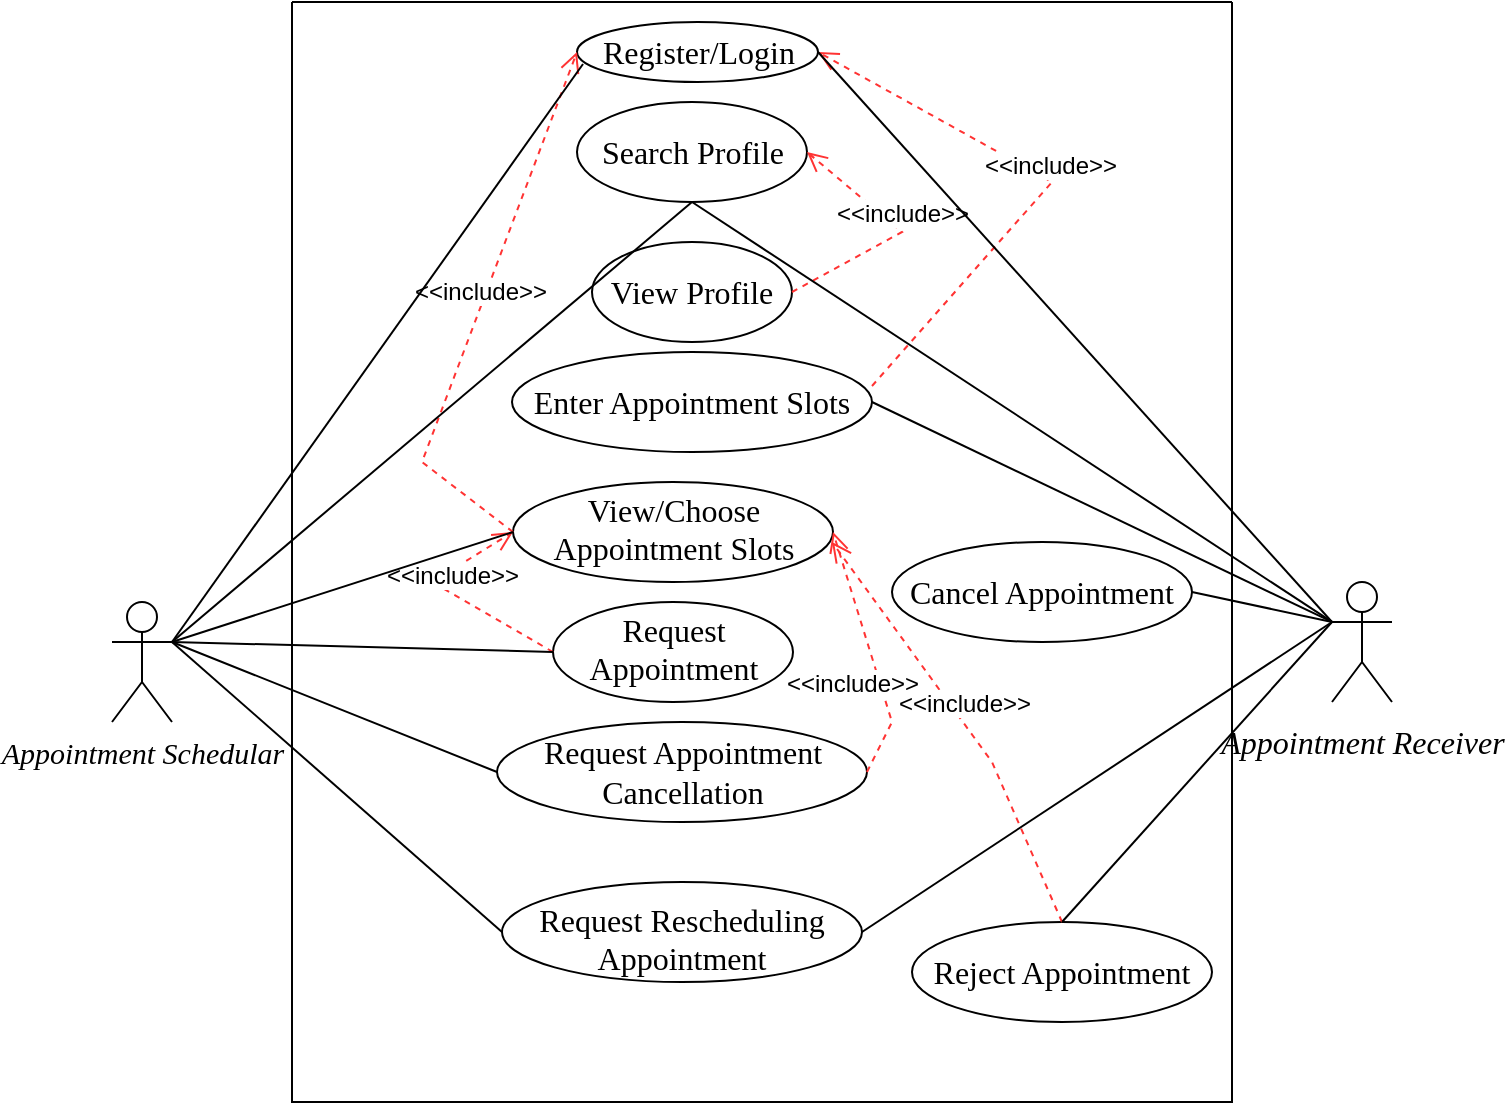 <mxfile version="20.4.0" type="github">
  <diagram id="lvOmDgzRvjtnipGTjZTB" name="Page-1">
    <mxGraphModel dx="1038" dy="564" grid="1" gridSize="10" guides="1" tooltips="1" connect="1" arrows="1" fold="1" page="1" pageScale="1" pageWidth="850" pageHeight="1100" math="0" shadow="0">
      <root>
        <mxCell id="0" />
        <mxCell id="1" parent="0" />
        <mxCell id="_REt8d7B9zjdkL0efPJs-1" value="Appointment Schedular" style="shape=umlActor;verticalLabelPosition=bottom;verticalAlign=top;outlineConnect=0;fontFamily=Times New Roman;html=1;fontSize=15;horizontal=1;fontStyle=2" parent="1" vertex="1">
          <mxGeometry x="120" y="310" width="30" height="60" as="geometry" />
        </mxCell>
        <mxCell id="_REt8d7B9zjdkL0efPJs-2" value="" style="swimlane;startSize=0;" parent="1" vertex="1">
          <mxGeometry x="210" y="10" width="470" height="550" as="geometry">
            <mxRectangle x="170" y="60" width="50" height="40" as="alternateBounds" />
          </mxGeometry>
        </mxCell>
        <mxCell id="_REt8d7B9zjdkL0efPJs-4" value="&lt;div&gt;Search Profile&lt;/div&gt;" style="ellipse;whiteSpace=wrap;html=1;fontFamily=Times New Roman;fontSize=16;" parent="_REt8d7B9zjdkL0efPJs-2" vertex="1">
          <mxGeometry x="142.5" y="50" width="115" height="50" as="geometry" />
        </mxCell>
        <mxCell id="_REt8d7B9zjdkL0efPJs-6" value="&lt;div&gt;View Profile&lt;/div&gt;" style="ellipse;whiteSpace=wrap;html=1;fontFamily=Times New Roman;fontSize=16;verticalAlign=middle;" parent="_REt8d7B9zjdkL0efPJs-2" vertex="1">
          <mxGeometry x="150" y="120" width="100" height="50" as="geometry" />
        </mxCell>
        <mxCell id="_REt8d7B9zjdkL0efPJs-7" value="Reject Appointment" style="ellipse;whiteSpace=wrap;html=1;fontFamily=Times New Roman;fontSize=16;verticalAlign=middle;" parent="_REt8d7B9zjdkL0efPJs-2" vertex="1">
          <mxGeometry x="310" y="460" width="150" height="50" as="geometry" />
        </mxCell>
        <mxCell id="_REt8d7B9zjdkL0efPJs-9" value="Request Rescheduling Appointment" style="ellipse;whiteSpace=wrap;html=1;fontFamily=Times New Roman;fontSize=16;verticalAlign=bottom;" parent="_REt8d7B9zjdkL0efPJs-2" vertex="1">
          <mxGeometry x="105" y="440" width="180" height="50" as="geometry" />
        </mxCell>
        <mxCell id="_REt8d7B9zjdkL0efPJs-10" value="Request Appointment Cancellation" style="ellipse;whiteSpace=wrap;html=1;fontFamily=Times New Roman;fontSize=16;" parent="_REt8d7B9zjdkL0efPJs-2" vertex="1">
          <mxGeometry x="102.5" y="360" width="185" height="50" as="geometry" />
        </mxCell>
        <mxCell id="_REt8d7B9zjdkL0efPJs-11" value="Enter Appointment Slots" style="ellipse;whiteSpace=wrap;html=1;fontFamily=Times New Roman;fontSize=16;verticalAlign=middle;" parent="_REt8d7B9zjdkL0efPJs-2" vertex="1">
          <mxGeometry x="110" y="175" width="180" height="50" as="geometry" />
        </mxCell>
        <mxCell id="_REt8d7B9zjdkL0efPJs-12" value="Register/Login" style="ellipse;whiteSpace=wrap;html=1;fontFamily=Times New Roman;fontSize=16;verticalAlign=middle;spacing=0;" parent="_REt8d7B9zjdkL0efPJs-2" vertex="1">
          <mxGeometry x="142.5" y="10" width="120.5" height="30" as="geometry" />
        </mxCell>
        <mxCell id="eb6TFfp-bG-CCK0Az0Hd-1" value="&amp;lt;&amp;lt;include&amp;gt;&amp;gt;" style="verticalAlign=bottom;endArrow=open;dashed=1;endSize=8;rounded=0;fontSize=12;entryX=1;entryY=0.5;entryDx=0;entryDy=0;fontColor=#000000;labelBorderColor=none;html=1;strokeColor=#FF3333;exitX=1;exitY=0.5;exitDx=0;exitDy=0;" parent="_REt8d7B9zjdkL0efPJs-2" source="_REt8d7B9zjdkL0efPJs-6" target="_REt8d7B9zjdkL0efPJs-4" edge="1">
          <mxGeometry relative="1" as="geometry">
            <mxPoint x="255" y="115" as="sourcePoint" />
            <mxPoint x="155" y="265" as="targetPoint" />
            <Array as="points">
              <mxPoint x="305" y="115" />
            </Array>
          </mxGeometry>
        </mxCell>
        <mxCell id="_REt8d7B9zjdkL0efPJs-5" value="View/Choose Appointment Slots" style="ellipse;whiteSpace=wrap;html=1;fontFamily=Times New Roman;fontSize=16;verticalAlign=top;spacing=0;" parent="_REt8d7B9zjdkL0efPJs-2" vertex="1">
          <mxGeometry x="110.5" y="240" width="160" height="50" as="geometry" />
        </mxCell>
        <mxCell id="_REt8d7B9zjdkL0efPJs-8" value="Request Appointment" style="ellipse;whiteSpace=wrap;html=1;fontFamily=Times New Roman;fontSize=16;verticalAlign=top;spacing=0;" parent="_REt8d7B9zjdkL0efPJs-2" vertex="1">
          <mxGeometry x="130.5" y="300" width="120" height="50" as="geometry" />
        </mxCell>
        <mxCell id="eb6TFfp-bG-CCK0Az0Hd-5" value="Cancel Appointment" style="ellipse;whiteSpace=wrap;html=1;fontFamily=Times New Roman;fontSize=16;verticalAlign=middle;" parent="_REt8d7B9zjdkL0efPJs-2" vertex="1">
          <mxGeometry x="300" y="270" width="150" height="50" as="geometry" />
        </mxCell>
        <mxCell id="39TF0AT_lqtiL9UudRA2-2" value="&amp;lt;&amp;lt;include&amp;gt;&amp;gt;" style="verticalAlign=bottom;endArrow=open;dashed=1;endSize=8;rounded=0;fontSize=12;entryX=1;entryY=0.5;entryDx=0;entryDy=0;fontColor=#000000;labelBorderColor=none;html=1;strokeColor=#FF3333;exitX=1;exitY=0.34;exitDx=0;exitDy=0;exitPerimeter=0;" edge="1" parent="_REt8d7B9zjdkL0efPJs-2" source="_REt8d7B9zjdkL0efPJs-11" target="_REt8d7B9zjdkL0efPJs-12">
          <mxGeometry relative="1" as="geometry">
            <mxPoint x="25" y="145" as="sourcePoint" />
            <mxPoint x="25" y="70" as="targetPoint" />
            <Array as="points">
              <mxPoint x="380" y="90" />
            </Array>
          </mxGeometry>
        </mxCell>
        <mxCell id="39TF0AT_lqtiL9UudRA2-4" value="&amp;lt;&amp;lt;include&amp;gt;&amp;gt;" style="verticalAlign=bottom;endArrow=open;dashed=1;endSize=8;rounded=0;fontSize=12;entryX=0;entryY=0.5;entryDx=0;entryDy=0;fontColor=#000000;labelBorderColor=none;html=1;strokeColor=#FF3333;exitX=0;exitY=0.5;exitDx=0;exitDy=0;" edge="1" parent="_REt8d7B9zjdkL0efPJs-2" source="_REt8d7B9zjdkL0efPJs-5" target="_REt8d7B9zjdkL0efPJs-12">
          <mxGeometry relative="1" as="geometry">
            <mxPoint x="10" y="260" as="sourcePoint" />
            <mxPoint x="13" y="190" as="targetPoint" />
            <Array as="points">
              <mxPoint x="65" y="230" />
            </Array>
          </mxGeometry>
        </mxCell>
        <mxCell id="39TF0AT_lqtiL9UudRA2-5" value="&amp;lt;&amp;lt;include&amp;gt;&amp;gt;" style="verticalAlign=bottom;endArrow=open;dashed=1;endSize=8;rounded=0;fontSize=12;entryX=0;entryY=0.5;entryDx=0;entryDy=0;fontColor=#000000;labelBorderColor=none;html=1;strokeColor=#FF3333;exitX=0;exitY=0.5;exitDx=0;exitDy=0;" edge="1" parent="_REt8d7B9zjdkL0efPJs-2" source="_REt8d7B9zjdkL0efPJs-8" target="_REt8d7B9zjdkL0efPJs-5">
          <mxGeometry relative="1" as="geometry">
            <mxPoint x="20" y="295" as="sourcePoint" />
            <mxPoint x="23" y="225" as="targetPoint" />
            <Array as="points">
              <mxPoint x="70" y="290" />
            </Array>
          </mxGeometry>
        </mxCell>
        <mxCell id="39TF0AT_lqtiL9UudRA2-6" value="&amp;lt;&amp;lt;include&amp;gt;&amp;gt;" style="verticalAlign=bottom;endArrow=open;dashed=1;endSize=8;rounded=0;fontSize=12;entryX=1;entryY=0.5;entryDx=0;entryDy=0;fontColor=#000000;labelBorderColor=none;html=1;strokeColor=#FF3333;exitX=1;exitY=0.5;exitDx=0;exitDy=0;" edge="1" parent="_REt8d7B9zjdkL0efPJs-2" source="_REt8d7B9zjdkL0efPJs-10" target="_REt8d7B9zjdkL0efPJs-5">
          <mxGeometry x="-0.318" y="16" relative="1" as="geometry">
            <mxPoint x="138" y="350" as="sourcePoint" />
            <mxPoint x="112.5" y="280" as="targetPoint" />
            <Array as="points">
              <mxPoint x="300" y="360" />
            </Array>
            <mxPoint as="offset" />
          </mxGeometry>
        </mxCell>
        <mxCell id="39TF0AT_lqtiL9UudRA2-8" value="&amp;lt;&amp;lt;include&amp;gt;&amp;gt;" style="verticalAlign=bottom;endArrow=open;dashed=1;endSize=8;rounded=0;fontSize=12;fontColor=#000000;labelBorderColor=none;html=1;strokeColor=#FF3333;exitX=0.5;exitY=0;exitDx=0;exitDy=0;" edge="1" parent="_REt8d7B9zjdkL0efPJs-2" source="_REt8d7B9zjdkL0efPJs-7">
          <mxGeometry relative="1" as="geometry">
            <mxPoint x="340" y="400" as="sourcePoint" />
            <mxPoint x="270" y="270" as="targetPoint" />
            <Array as="points">
              <mxPoint x="350" y="380" />
            </Array>
          </mxGeometry>
        </mxCell>
        <mxCell id="_REt8d7B9zjdkL0efPJs-14" value="&lt;div&gt;Appointment Receiver&lt;/div&gt;&lt;div&gt;&lt;br&gt;&lt;/div&gt;" style="shape=umlActor;verticalLabelPosition=bottom;verticalAlign=middle;html=1;fontFamily=Times New Roman;fontSize=16;horizontal=1;fontStyle=2" parent="1" vertex="1">
          <mxGeometry x="730" y="300" width="30" height="60" as="geometry" />
        </mxCell>
        <mxCell id="_REt8d7B9zjdkL0efPJs-15" value="" style="endArrow=none;html=1;rounded=0;fontFamily=Times New Roman;fontSize=15;fontColor=#FF3333;exitX=1;exitY=0.5;exitDx=0;exitDy=0;entryX=0;entryY=0.333;entryDx=0;entryDy=0;entryPerimeter=0;" parent="1" source="_REt8d7B9zjdkL0efPJs-12" target="_REt8d7B9zjdkL0efPJs-14" edge="1">
          <mxGeometry width="50" height="50" relative="1" as="geometry">
            <mxPoint x="483" y="95" as="sourcePoint" />
            <mxPoint x="620" y="350" as="targetPoint" />
          </mxGeometry>
        </mxCell>
        <mxCell id="_REt8d7B9zjdkL0efPJs-16" value="" style="endArrow=none;html=1;rounded=0;fontFamily=Times New Roman;fontSize=15;fontColor=#FF3333;entryX=1;entryY=0.333;entryDx=0;entryDy=0;entryPerimeter=0;exitX=0;exitY=0.5;exitDx=0;exitDy=0;" parent="1" source="_REt8d7B9zjdkL0efPJs-8" target="_REt8d7B9zjdkL0efPJs-1" edge="1">
          <mxGeometry width="50" height="50" relative="1" as="geometry">
            <mxPoint x="290" y="390" as="sourcePoint" />
            <mxPoint x="340" y="340" as="targetPoint" />
          </mxGeometry>
        </mxCell>
        <mxCell id="_REt8d7B9zjdkL0efPJs-17" value="" style="endArrow=none;html=1;rounded=0;fontFamily=Times New Roman;fontSize=15;fontColor=#FF3333;exitX=0.5;exitY=0;exitDx=0;exitDy=0;entryX=0;entryY=0.333;entryDx=0;entryDy=0;entryPerimeter=0;" parent="1" source="_REt8d7B9zjdkL0efPJs-7" target="_REt8d7B9zjdkL0efPJs-14" edge="1">
          <mxGeometry width="50" height="50" relative="1" as="geometry">
            <mxPoint x="500" y="480" as="sourcePoint" />
            <mxPoint x="660" y="170" as="targetPoint" />
          </mxGeometry>
        </mxCell>
        <mxCell id="_REt8d7B9zjdkL0efPJs-18" value="" style="endArrow=none;html=1;rounded=0;fontFamily=Times New Roman;fontSize=15;fontColor=#FF3333;exitX=1;exitY=0.333;exitDx=0;exitDy=0;exitPerimeter=0;entryX=0.5;entryY=1;entryDx=0;entryDy=0;" parent="1" source="_REt8d7B9zjdkL0efPJs-1" target="_REt8d7B9zjdkL0efPJs-4" edge="1">
          <mxGeometry width="50" height="50" relative="1" as="geometry">
            <mxPoint x="310" y="240" as="sourcePoint" />
            <mxPoint x="360" y="190" as="targetPoint" />
          </mxGeometry>
        </mxCell>
        <mxCell id="_REt8d7B9zjdkL0efPJs-19" value="" style="endArrow=none;html=1;rounded=0;fontFamily=Times New Roman;fontSize=15;fontColor=#FF3333;entryX=0;entryY=0.333;entryDx=0;entryDy=0;entryPerimeter=0;exitX=0.5;exitY=1;exitDx=0;exitDy=0;" parent="1" source="_REt8d7B9zjdkL0efPJs-4" target="_REt8d7B9zjdkL0efPJs-14" edge="1">
          <mxGeometry width="50" height="50" relative="1" as="geometry">
            <mxPoint x="490" y="210" as="sourcePoint" />
            <mxPoint x="540" y="160" as="targetPoint" />
          </mxGeometry>
        </mxCell>
        <mxCell id="_REt8d7B9zjdkL0efPJs-22" value="" style="endArrow=none;html=1;rounded=0;fontFamily=Times New Roman;fontSize=15;fontColor=#FF3333;exitX=1;exitY=0.333;exitDx=0;exitDy=0;exitPerimeter=0;entryX=0;entryY=0.5;entryDx=0;entryDy=0;" parent="1" source="_REt8d7B9zjdkL0efPJs-1" target="_REt8d7B9zjdkL0efPJs-5" edge="1">
          <mxGeometry width="50" height="50" relative="1" as="geometry">
            <mxPoint x="380" y="340" as="sourcePoint" />
            <mxPoint x="330" y="325" as="targetPoint" />
          </mxGeometry>
        </mxCell>
        <mxCell id="_REt8d7B9zjdkL0efPJs-23" value="" style="endArrow=none;html=1;rounded=0;fontFamily=Times New Roman;fontSize=15;fontColor=#FF3333;exitX=1;exitY=0.333;exitDx=0;exitDy=0;exitPerimeter=0;entryX=0;entryY=0.5;entryDx=0;entryDy=0;" parent="1" source="_REt8d7B9zjdkL0efPJs-1" target="_REt8d7B9zjdkL0efPJs-9" edge="1">
          <mxGeometry width="50" height="50" relative="1" as="geometry">
            <mxPoint x="380" y="340" as="sourcePoint" />
            <mxPoint x="430" y="290" as="targetPoint" />
          </mxGeometry>
        </mxCell>
        <mxCell id="_REt8d7B9zjdkL0efPJs-24" value="" style="endArrow=none;html=1;rounded=0;fontFamily=Times New Roman;fontSize=15;fontColor=#FF3333;exitX=1;exitY=0.5;exitDx=0;exitDy=0;entryX=0;entryY=0.333;entryDx=0;entryDy=0;entryPerimeter=0;" parent="1" source="_REt8d7B9zjdkL0efPJs-9" target="_REt8d7B9zjdkL0efPJs-14" edge="1">
          <mxGeometry width="50" height="50" relative="1" as="geometry">
            <mxPoint x="520" y="240" as="sourcePoint" />
            <mxPoint x="800" y="220" as="targetPoint" />
          </mxGeometry>
        </mxCell>
        <mxCell id="_REt8d7B9zjdkL0efPJs-25" value="" style="endArrow=none;html=1;rounded=0;fontFamily=Times New Roman;fontSize=15;fontColor=#FF3333;exitX=0;exitY=0.5;exitDx=0;exitDy=0;entryX=1;entryY=0.333;entryDx=0;entryDy=0;entryPerimeter=0;" parent="1" source="_REt8d7B9zjdkL0efPJs-10" target="_REt8d7B9zjdkL0efPJs-1" edge="1">
          <mxGeometry width="50" height="50" relative="1" as="geometry">
            <mxPoint x="380" y="340" as="sourcePoint" />
            <mxPoint x="430" y="290" as="targetPoint" />
          </mxGeometry>
        </mxCell>
        <mxCell id="_REt8d7B9zjdkL0efPJs-26" value="" style="endArrow=none;html=1;rounded=0;fontFamily=Times New Roman;fontSize=15;fontColor=#FF3333;entryX=0;entryY=0.333;entryDx=0;entryDy=0;entryPerimeter=0;exitX=1;exitY=0.5;exitDx=0;exitDy=0;" parent="1" source="_REt8d7B9zjdkL0efPJs-11" target="_REt8d7B9zjdkL0efPJs-14" edge="1">
          <mxGeometry width="50" height="50" relative="1" as="geometry">
            <mxPoint x="380" y="340" as="sourcePoint" />
            <mxPoint x="430" y="290" as="targetPoint" />
          </mxGeometry>
        </mxCell>
        <mxCell id="_REt8d7B9zjdkL0efPJs-27" value="" style="endArrow=none;html=1;rounded=0;fontFamily=Times New Roman;fontSize=15;fontColor=#FF3333;exitX=1;exitY=0.333;exitDx=0;exitDy=0;exitPerimeter=0;entryX=0.025;entryY=0.7;entryDx=0;entryDy=0;entryPerimeter=0;" parent="1" source="_REt8d7B9zjdkL0efPJs-1" target="_REt8d7B9zjdkL0efPJs-12" edge="1">
          <mxGeometry width="50" height="50" relative="1" as="geometry">
            <mxPoint x="380" y="340" as="sourcePoint" />
            <mxPoint x="430" y="290" as="targetPoint" />
          </mxGeometry>
        </mxCell>
        <mxCell id="eb6TFfp-bG-CCK0Az0Hd-6" value="" style="endArrow=none;html=1;rounded=0;labelBorderColor=none;strokeColor=#000000;fontSize=12;fontColor=#000000;entryX=1;entryY=0.5;entryDx=0;entryDy=0;exitX=0;exitY=0.333;exitDx=0;exitDy=0;exitPerimeter=0;" parent="1" source="_REt8d7B9zjdkL0efPJs-14" target="eb6TFfp-bG-CCK0Az0Hd-5" edge="1">
          <mxGeometry width="50" height="50" relative="1" as="geometry">
            <mxPoint x="710" y="310" as="sourcePoint" />
            <mxPoint x="350" y="330" as="targetPoint" />
          </mxGeometry>
        </mxCell>
        <mxCell id="39TF0AT_lqtiL9UudRA2-9" style="edgeStyle=orthogonalEdgeStyle;rounded=0;orthogonalLoop=1;jettySize=auto;html=1;exitX=0;exitY=0.5;exitDx=0;exitDy=0;labelBorderColor=none;strokeColor=#000000;fontSize=15;fontColor=#000000;" edge="1" parent="1" source="_REt8d7B9zjdkL0efPJs-12">
          <mxGeometry relative="1" as="geometry">
            <mxPoint x="353" y="35" as="targetPoint" />
          </mxGeometry>
        </mxCell>
      </root>
    </mxGraphModel>
  </diagram>
</mxfile>
